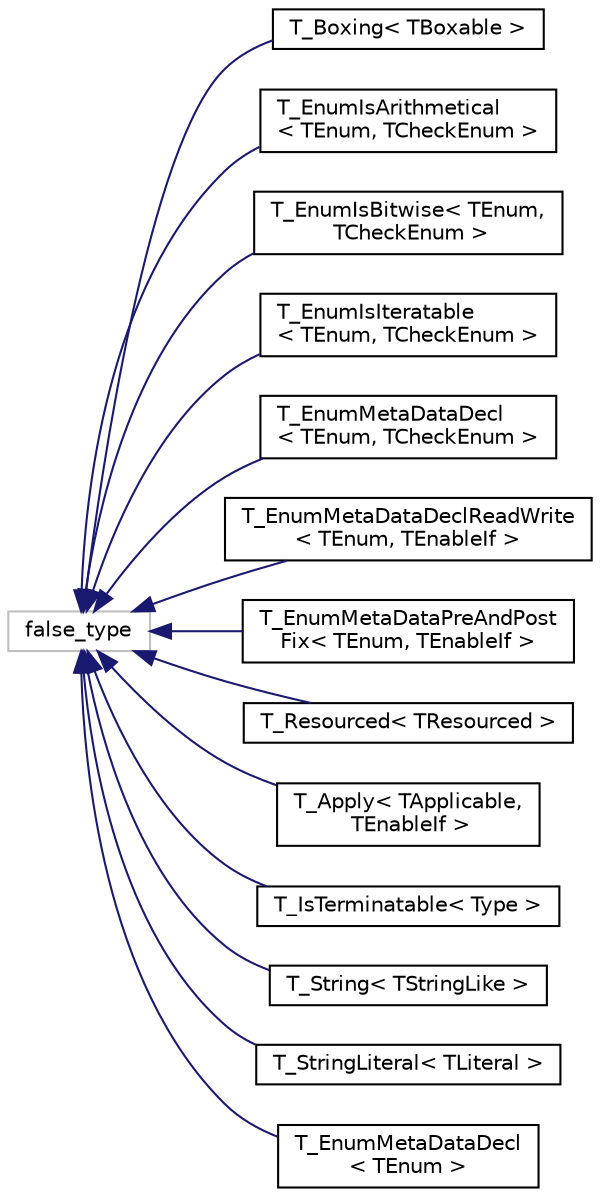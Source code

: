 digraph "Graphical Class Hierarchy"
{
  edge [fontname="Helvetica",fontsize="10",labelfontname="Helvetica",labelfontsize="10"];
  node [fontname="Helvetica",fontsize="10",shape=record];
  rankdir="LR";
  Node239 [label="false_type",height=0.2,width=0.4,color="grey75", fillcolor="white", style="filled"];
  Node239 -> Node0 [dir="back",color="midnightblue",fontsize="10",style="solid",fontname="Helvetica"];
  Node0 [label="T_Boxing\< TBoxable \>",height=0.2,width=0.4,color="black", fillcolor="white", style="filled",URL="$structaworx_1_1lib_1_1boxing_1_1T__Boxing.html"];
  Node239 -> Node241 [dir="back",color="midnightblue",fontsize="10",style="solid",fontname="Helvetica"];
  Node241 [label="T_EnumIsArithmetical\l\< TEnum, TCheckEnum \>",height=0.2,width=0.4,color="black", fillcolor="white", style="filled",URL="$structaworx_1_1lib_1_1lang_1_1T__EnumIsArithmetical.html"];
  Node239 -> Node242 [dir="back",color="midnightblue",fontsize="10",style="solid",fontname="Helvetica"];
  Node242 [label="T_EnumIsBitwise\< TEnum,\l TCheckEnum \>",height=0.2,width=0.4,color="black", fillcolor="white", style="filled",URL="$structaworx_1_1lib_1_1lang_1_1T__EnumIsBitwise.html"];
  Node239 -> Node243 [dir="back",color="midnightblue",fontsize="10",style="solid",fontname="Helvetica"];
  Node243 [label="T_EnumIsIteratable\l\< TEnum, TCheckEnum \>",height=0.2,width=0.4,color="black", fillcolor="white", style="filled",URL="$structaworx_1_1lib_1_1lang_1_1T__EnumIsIteratable.html"];
  Node239 -> Node244 [dir="back",color="midnightblue",fontsize="10",style="solid",fontname="Helvetica"];
  Node244 [label="T_EnumMetaDataDecl\l\< TEnum, TCheckEnum \>",height=0.2,width=0.4,color="black", fillcolor="white", style="filled",URL="$structaworx_1_1lib_1_1lang_1_1T__EnumMetaDataDecl.html"];
  Node239 -> Node245 [dir="back",color="midnightblue",fontsize="10",style="solid",fontname="Helvetica"];
  Node245 [label="T_EnumMetaDataDeclReadWrite\l\< TEnum, TEnableIf \>",height=0.2,width=0.4,color="black", fillcolor="white", style="filled",URL="$structaworx_1_1lib_1_1lang_1_1T__EnumMetaDataDeclReadWrite.html"];
  Node239 -> Node246 [dir="back",color="midnightblue",fontsize="10",style="solid",fontname="Helvetica"];
  Node246 [label="T_EnumMetaDataPreAndPost\lFix\< TEnum, TEnableIf \>",height=0.2,width=0.4,color="black", fillcolor="white", style="filled",URL="$structaworx_1_1lib_1_1lang_1_1T__EnumMetaDataPreAndPostFix.html"];
  Node239 -> Node247 [dir="back",color="midnightblue",fontsize="10",style="solid",fontname="Helvetica"];
  Node247 [label="T_Resourced\< TResourced \>",height=0.2,width=0.4,color="black", fillcolor="white", style="filled",URL="$structaworx_1_1lib_1_1lang_1_1T__Resourced.html"];
  Node239 -> Node248 [dir="back",color="midnightblue",fontsize="10",style="solid",fontname="Helvetica"];
  Node248 [label="T_Apply\< TApplicable,\l TEnableIf \>",height=0.2,width=0.4,color="black", fillcolor="white", style="filled",URL="$structaworx_1_1lib_1_1strings_1_1T__Apply.html"];
  Node239 -> Node249 [dir="back",color="midnightblue",fontsize="10",style="solid",fontname="Helvetica"];
  Node249 [label="T_IsTerminatable\< Type \>",height=0.2,width=0.4,color="black", fillcolor="white", style="filled",URL="$structaworx_1_1lib_1_1strings_1_1T__IsTerminatable.html"];
  Node239 -> Node250 [dir="back",color="midnightblue",fontsize="10",style="solid",fontname="Helvetica"];
  Node250 [label="T_String\< TStringLike \>",height=0.2,width=0.4,color="black", fillcolor="white", style="filled",URL="$structaworx_1_1lib_1_1strings_1_1T__String.html"];
  Node239 -> Node251 [dir="back",color="midnightblue",fontsize="10",style="solid",fontname="Helvetica"];
  Node251 [label="T_StringLiteral\< TLiteral \>",height=0.2,width=0.4,color="black", fillcolor="white", style="filled",URL="$structaworx_1_1lib_1_1strings_1_1T__StringLiteral.html"];
  Node239 -> Node252 [dir="back",color="midnightblue",fontsize="10",style="solid",fontname="Helvetica"];
  Node252 [label="T_EnumMetaDataDecl\l\< TEnum \>",height=0.2,width=0.4,color="black", fillcolor="white", style="filled",URL="$structaworx_1_1lib_1_1lang_1_1T__EnumMetaDataDecl.html"];
}
